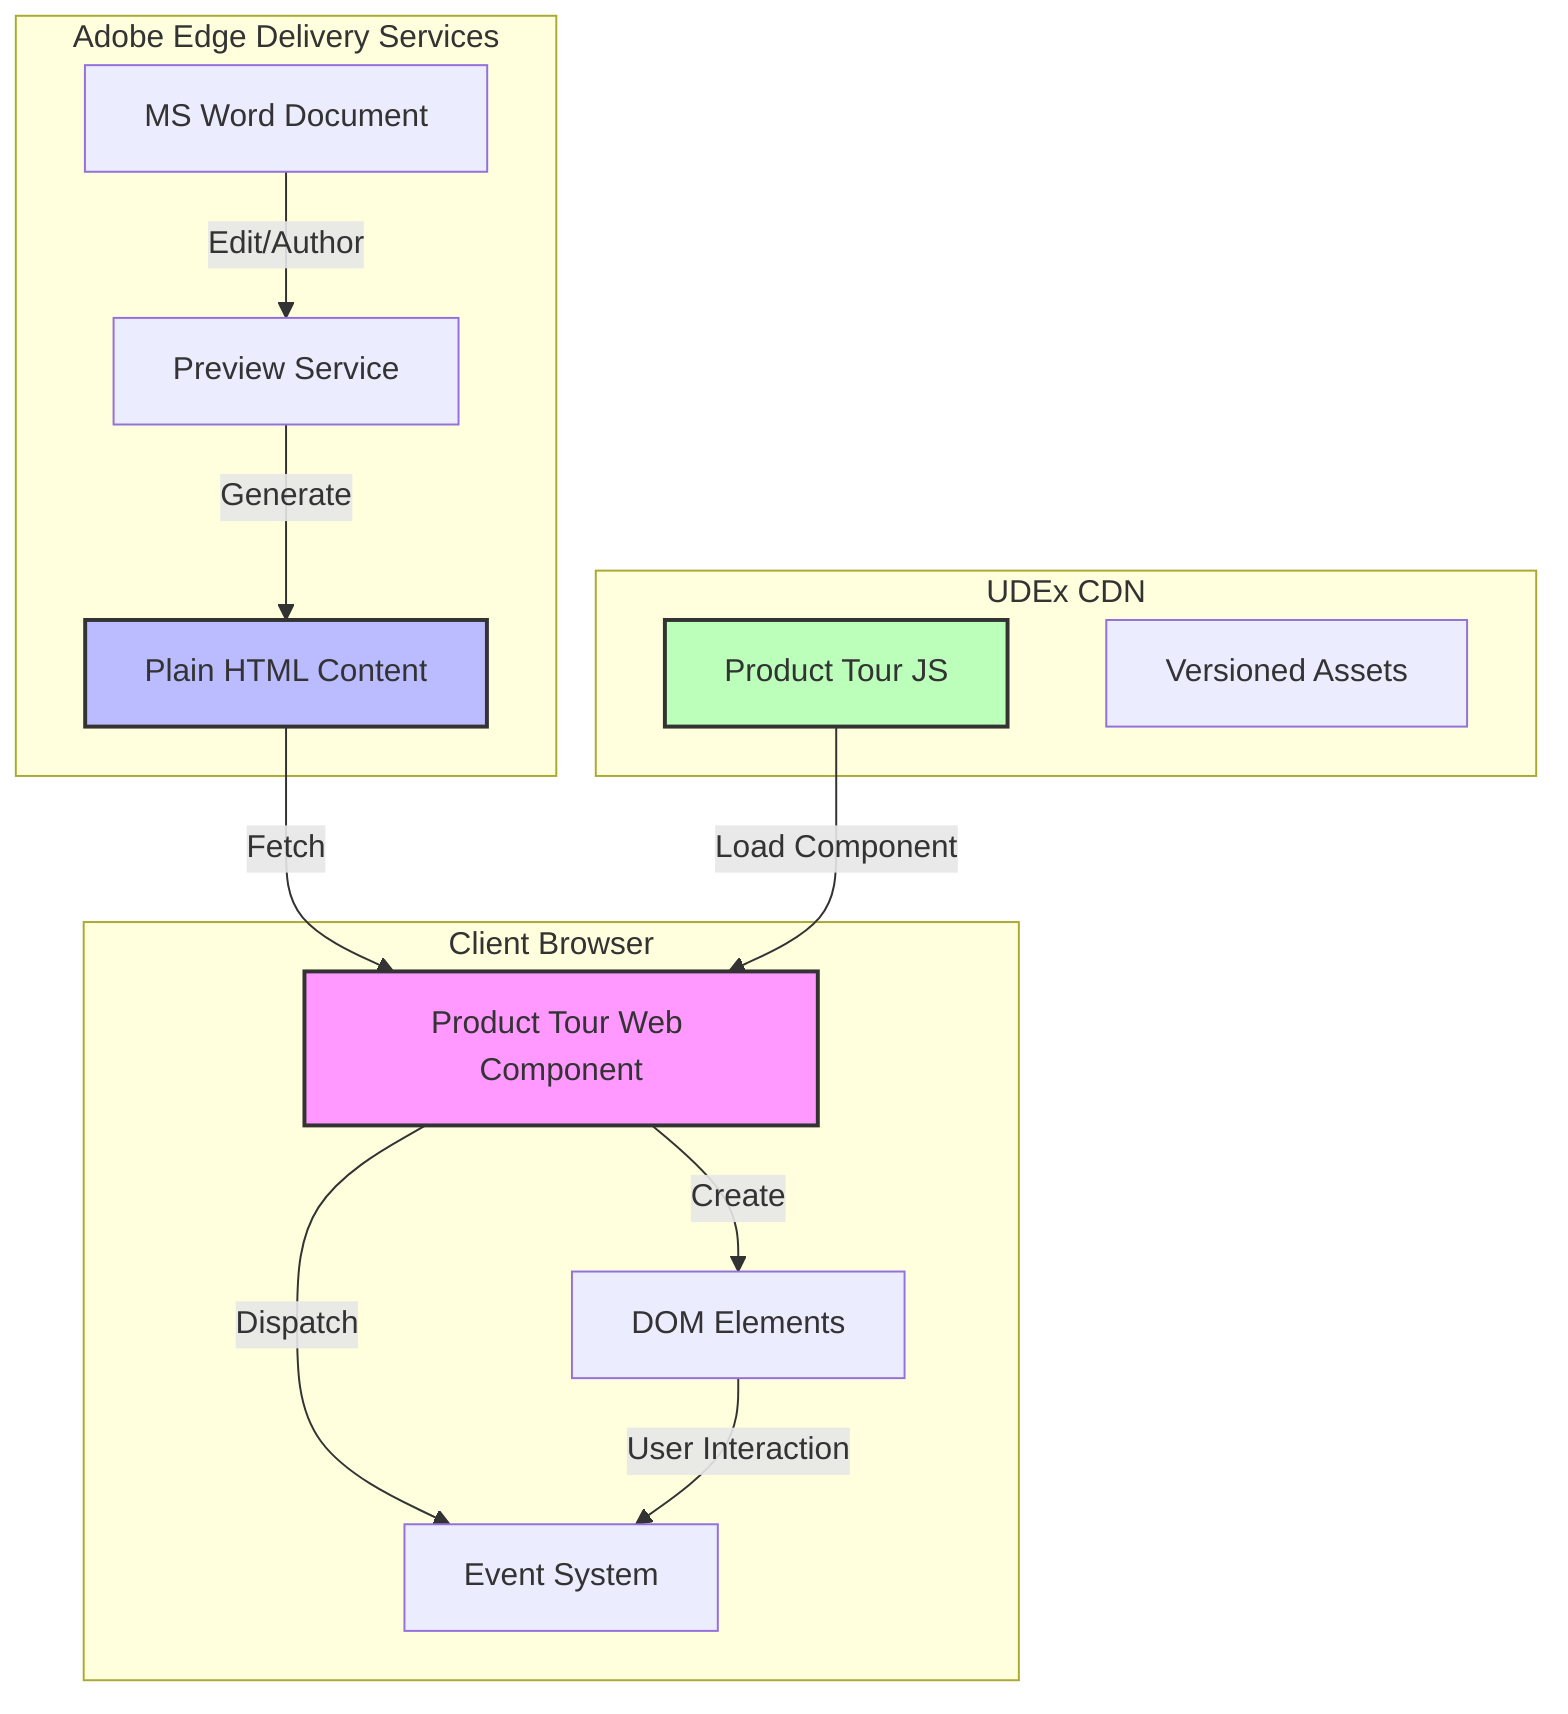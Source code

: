 graph TD
    subgraph Client Browser
        WC[Product Tour Web Component]
        DOM[DOM Elements]
        Events[Event System]
    end
    
    subgraph Adobe Edge Delivery Services
        Word[MS Word Document]
        Preview[Preview Service]
        HTML[Plain HTML Content]
    end
    
    subgraph UDEx CDN
        CDN[Product Tour JS]
        Versions[Versioned Assets]
    end

    Word -->|Edit/Author| Preview
    Preview -->|Generate| HTML
    HTML -->|Fetch| WC
    CDN -->|Load Component| WC
    WC -->|Create| DOM
    WC -->|Dispatch| Events
    DOM -->|User Interaction| Events

    style WC fill:#f9f,stroke:#333,stroke-width:2px
    style HTML fill:#bbf,stroke:#333,stroke-width:2px
    style CDN fill:#bfb,stroke:#333,stroke-width:2px